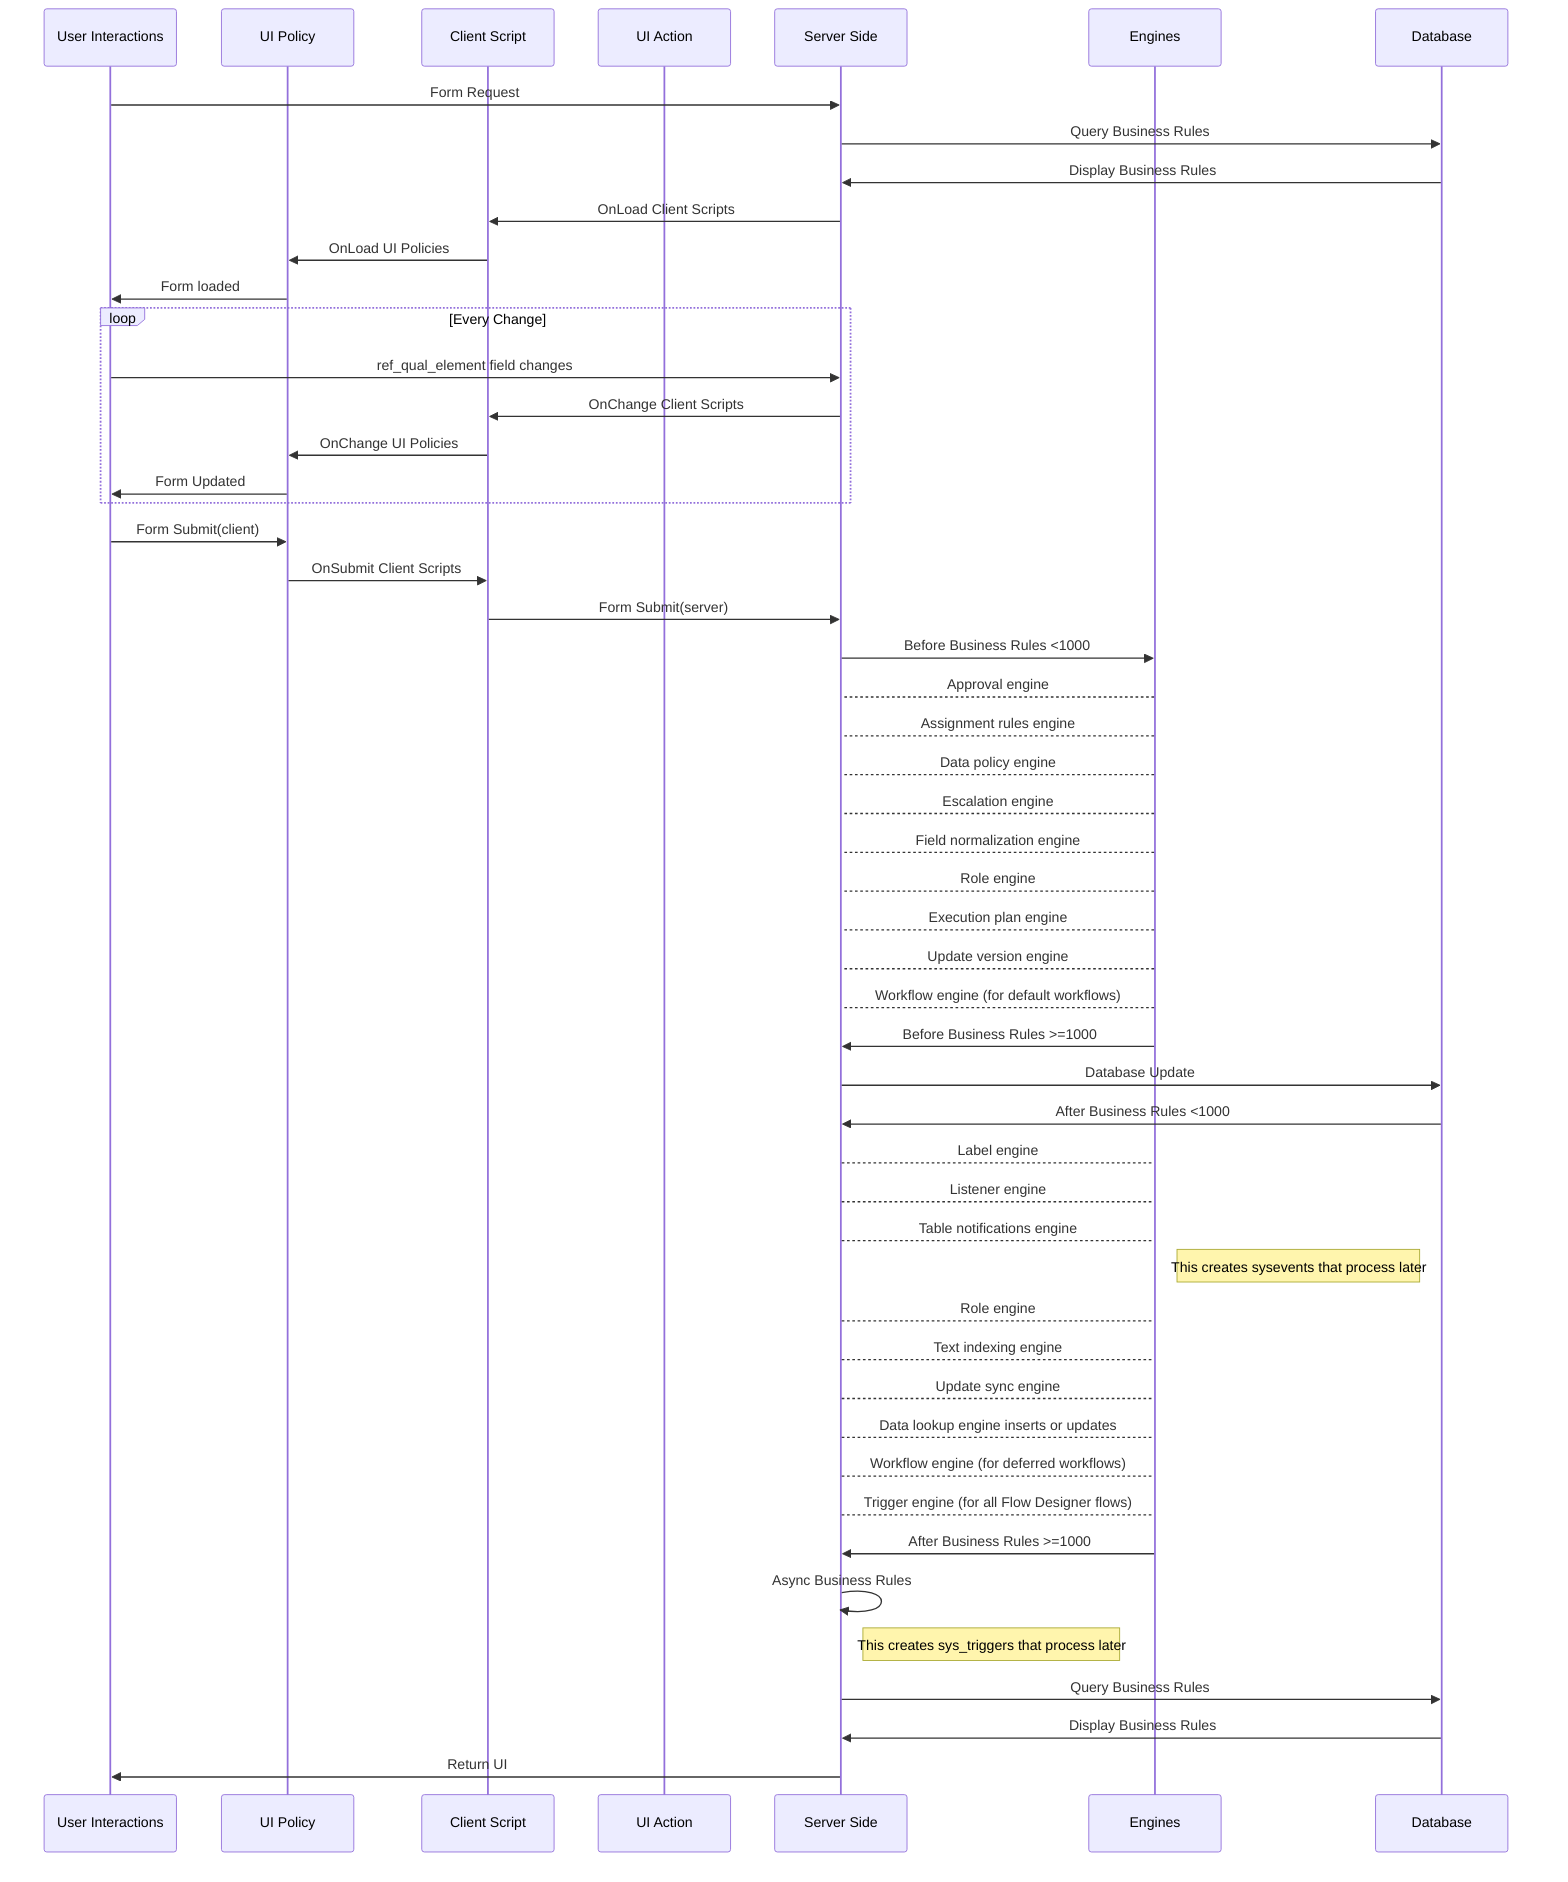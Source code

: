 sequenceDiagram
    participant uxux as User Interactions
    participant csup as UI Policy
    participant cscs as Client Script
    participant csua as UI Action
    participant ssss as Server Side
    participant eeee as Engines
    participant dbdb as Database
    uxux->>ssss: Form Request
    ssss->>dbdb: Query Business Rules
    dbdb->>ssss: Display Business Rules
    ssss->>cscs: OnLoad Client Scripts
    cscs->>csup: OnLoad UI Policies
    csup->>uxux: Form loaded
    loop Every Change
        uxux->>ssss: ref_qual_element field changes
        ssss->>cscs: OnChange Client Scripts
        cscs->>csup: OnChange UI Policies
        csup->>uxux: Form Updated
    end
    uxux->>csup: Form Submit(client)
    csup->>cscs: OnSubmit Client Scripts
    cscs->>ssss: Form Submit(server)
    ssss->>eeee: Before Business Rules <1000
    eeee-->ssss: Approval engine
    eeee-->ssss: Assignment rules engine
    eeee-->ssss: Data policy engine
    eeee-->ssss: Escalation engine
    eeee-->ssss: Field normalization engine
    eeee-->ssss: Role engine
    eeee-->ssss: Execution plan engine
    eeee-->ssss: Update version engine
    eeee-->ssss: Workflow engine (for default workflows)
    eeee->>ssss: Before Business Rules >=1000
    ssss->>dbdb: Database Update
    dbdb->>ssss: After Business Rules <1000
    ssss-->eeee: Label engine
    ssss-->eeee: Listener engine
    ssss-->eeee: Table notifications engine
    Note right of eeee: This creates sysevents that process later
    ssss-->eeee: Role engine
    ssss-->eeee: Text indexing engine
    ssss-->eeee: Update sync engine
    ssss-->eeee: Data lookup engine inserts or updates
    ssss-->eeee: Workflow engine (for deferred workflows)
    ssss-->eeee: Trigger engine (for all Flow Designer flows)
    eeee->>ssss: After Business Rules >=1000
    ssss->>ssss: Async Business Rules
    Note right of ssss: This creates sys_triggers that process later
    ssss->>dbdb: Query Business Rules
    dbdb->>ssss: Display Business Rules
    ssss->>uxux: Return UI